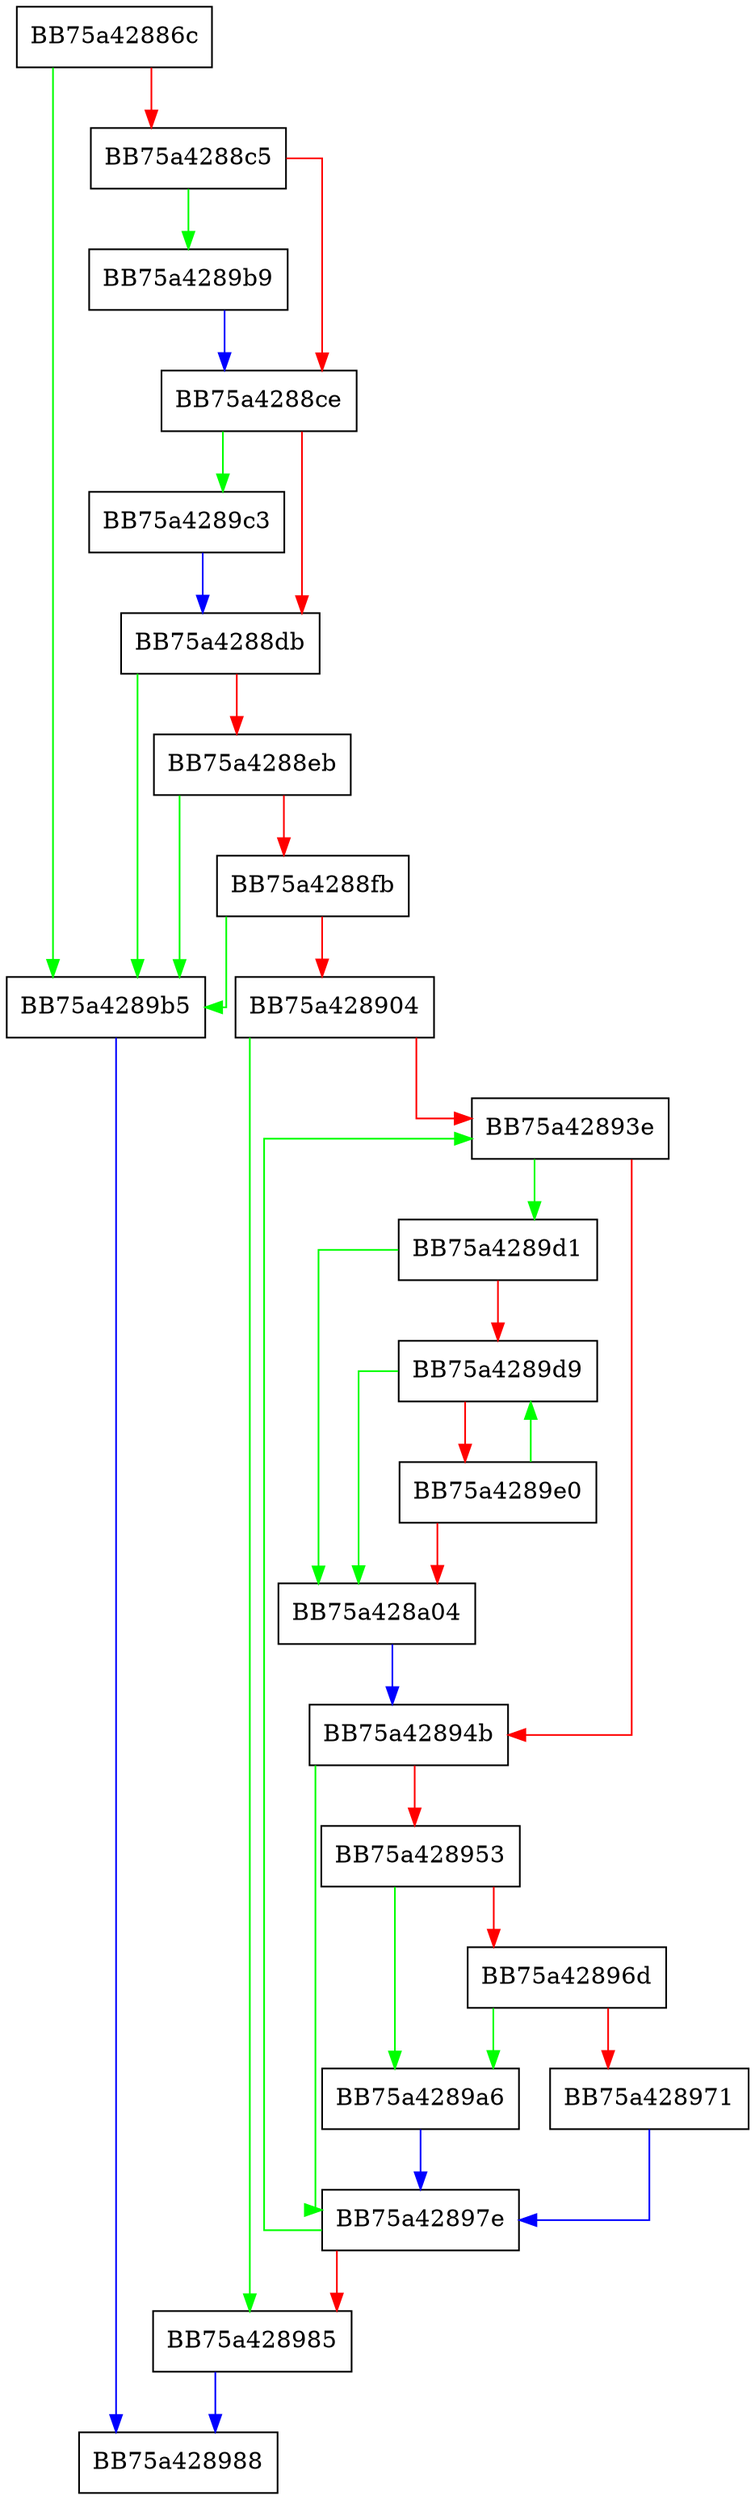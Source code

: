 digraph FeatureNGramHasherMM3Common {
  node [shape="box"];
  graph [splines=ortho];
  BB75a42886c -> BB75a4289b5 [color="green"];
  BB75a42886c -> BB75a4288c5 [color="red"];
  BB75a4288c5 -> BB75a4289b9 [color="green"];
  BB75a4288c5 -> BB75a4288ce [color="red"];
  BB75a4288ce -> BB75a4289c3 [color="green"];
  BB75a4288ce -> BB75a4288db [color="red"];
  BB75a4288db -> BB75a4289b5 [color="green"];
  BB75a4288db -> BB75a4288eb [color="red"];
  BB75a4288eb -> BB75a4289b5 [color="green"];
  BB75a4288eb -> BB75a4288fb [color="red"];
  BB75a4288fb -> BB75a4289b5 [color="green"];
  BB75a4288fb -> BB75a428904 [color="red"];
  BB75a428904 -> BB75a428985 [color="green"];
  BB75a428904 -> BB75a42893e [color="red"];
  BB75a42893e -> BB75a4289d1 [color="green"];
  BB75a42893e -> BB75a42894b [color="red"];
  BB75a42894b -> BB75a42897e [color="green"];
  BB75a42894b -> BB75a428953 [color="red"];
  BB75a428953 -> BB75a4289a6 [color="green"];
  BB75a428953 -> BB75a42896d [color="red"];
  BB75a42896d -> BB75a4289a6 [color="green"];
  BB75a42896d -> BB75a428971 [color="red"];
  BB75a428971 -> BB75a42897e [color="blue"];
  BB75a42897e -> BB75a42893e [color="green"];
  BB75a42897e -> BB75a428985 [color="red"];
  BB75a428985 -> BB75a428988 [color="blue"];
  BB75a4289a6 -> BB75a42897e [color="blue"];
  BB75a4289b5 -> BB75a428988 [color="blue"];
  BB75a4289b9 -> BB75a4288ce [color="blue"];
  BB75a4289c3 -> BB75a4288db [color="blue"];
  BB75a4289d1 -> BB75a428a04 [color="green"];
  BB75a4289d1 -> BB75a4289d9 [color="red"];
  BB75a4289d9 -> BB75a428a04 [color="green"];
  BB75a4289d9 -> BB75a4289e0 [color="red"];
  BB75a4289e0 -> BB75a4289d9 [color="green"];
  BB75a4289e0 -> BB75a428a04 [color="red"];
  BB75a428a04 -> BB75a42894b [color="blue"];
}